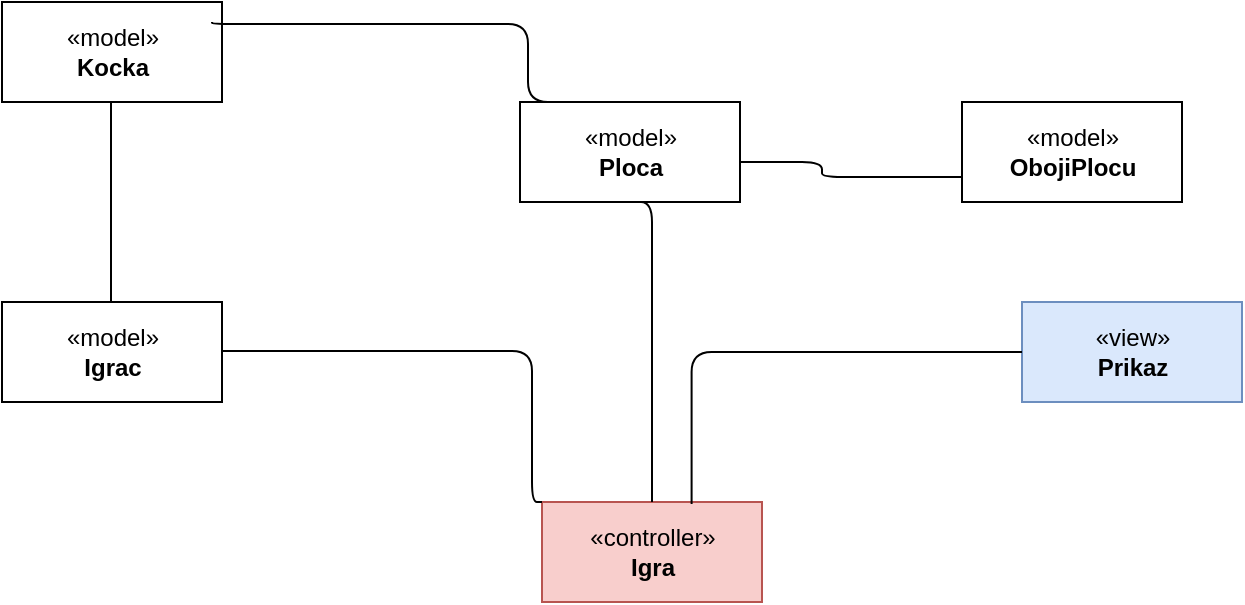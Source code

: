 <mxfile version="14.2.9" type="device" pages="5"><diagram id="WkWae0V2T4ftGJnn2FQq" name="Dijagram"><mxGraphModel dx="1443" dy="689" grid="1" gridSize="10" guides="1" tooltips="1" connect="1" arrows="1" fold="1" page="1" pageScale="1" pageWidth="827" pageHeight="1169" math="0" shadow="0"><root><mxCell id="GAQ1wbNPf6ZKFv2ZUsRi-0"/><mxCell id="GAQ1wbNPf6ZKFv2ZUsRi-1" parent="GAQ1wbNPf6ZKFv2ZUsRi-0"/><mxCell id="GAQ1wbNPf6ZKFv2ZUsRi-2" value="«model»&lt;br&gt;&lt;b&gt;Kocka&lt;br&gt;&lt;/b&gt;" style="html=1;" parent="GAQ1wbNPf6ZKFv2ZUsRi-1" vertex="1"><mxGeometry x="100" y="80" width="110" height="50" as="geometry"/></mxCell><mxCell id="GAQ1wbNPf6ZKFv2ZUsRi-3" value="«view»&lt;br&gt;&lt;b&gt;Prikaz&lt;/b&gt;" style="html=1;fillColor=#dae8fc;strokeColor=#6c8ebf;" parent="GAQ1wbNPf6ZKFv2ZUsRi-1" vertex="1"><mxGeometry x="610" y="230" width="110" height="50" as="geometry"/></mxCell><mxCell id="GAQ1wbNPf6ZKFv2ZUsRi-4" value="«controller»&lt;br&gt;&lt;b&gt;Igra&lt;/b&gt;" style="html=1;fillColor=#f8cecc;strokeColor=#b85450;" parent="GAQ1wbNPf6ZKFv2ZUsRi-1" vertex="1"><mxGeometry x="370" y="330" width="110" height="50" as="geometry"/></mxCell><mxCell id="GAQ1wbNPf6ZKFv2ZUsRi-5" value="«model»&lt;br&gt;&lt;b&gt;Ploca&lt;/b&gt;" style="html=1;" parent="GAQ1wbNPf6ZKFv2ZUsRi-1" vertex="1"><mxGeometry x="359" y="130" width="110" height="50" as="geometry"/></mxCell><mxCell id="GAQ1wbNPf6ZKFv2ZUsRi-6" value="«model»&lt;br&gt;&lt;b&gt;Igrac&lt;/b&gt;" style="html=1;" parent="GAQ1wbNPf6ZKFv2ZUsRi-1" vertex="1"><mxGeometry x="100" y="230" width="110" height="50" as="geometry"/></mxCell><mxCell id="GAQ1wbNPf6ZKFv2ZUsRi-7" value="" style="endArrow=none;html=1;edgeStyle=orthogonalEdgeStyle;exitX=0.68;exitY=0.02;exitDx=0;exitDy=0;exitPerimeter=0;" parent="GAQ1wbNPf6ZKFv2ZUsRi-1" source="GAQ1wbNPf6ZKFv2ZUsRi-4" edge="1"><mxGeometry relative="1" as="geometry"><mxPoint x="465" y="330" as="sourcePoint"/><mxPoint x="610.0" y="255" as="targetPoint"/><Array as="points"><mxPoint x="445" y="255"/></Array></mxGeometry></mxCell><mxCell id="GAQ1wbNPf6ZKFv2ZUsRi-8" value="" style="endArrow=none;html=1;edgeStyle=orthogonalEdgeStyle;entryX=0;entryY=0;entryDx=0;entryDy=0;" parent="GAQ1wbNPf6ZKFv2ZUsRi-1" target="GAQ1wbNPf6ZKFv2ZUsRi-4" edge="1"><mxGeometry relative="1" as="geometry"><mxPoint x="210" y="254.5" as="sourcePoint"/><mxPoint x="370.0" y="254.5" as="targetPoint"/><Array as="points"><mxPoint x="365" y="255"/></Array></mxGeometry></mxCell><mxCell id="GAQ1wbNPf6ZKFv2ZUsRi-9" value="" style="endArrow=none;html=1;edgeStyle=orthogonalEdgeStyle;entryX=0.75;entryY=0;entryDx=0;entryDy=0;" parent="GAQ1wbNPf6ZKFv2ZUsRi-1" target="GAQ1wbNPf6ZKFv2ZUsRi-5" edge="1"><mxGeometry relative="1" as="geometry"><mxPoint x="205" y="90" as="sourcePoint"/><mxPoint x="365.0" y="90" as="targetPoint"/><Array as="points"><mxPoint x="363" y="91"/></Array></mxGeometry></mxCell><mxCell id="GAQ1wbNPf6ZKFv2ZUsRi-10" value="" style="endArrow=none;html=1;edgeStyle=orthogonalEdgeStyle;exitX=0.5;exitY=1;exitDx=0;exitDy=0;entryX=0.5;entryY=0;entryDx=0;entryDy=0;" parent="GAQ1wbNPf6ZKFv2ZUsRi-1" source="GAQ1wbNPf6ZKFv2ZUsRi-5" target="GAQ1wbNPf6ZKFv2ZUsRi-4" edge="1"><mxGeometry relative="1" as="geometry"><mxPoint x="270" y="180" as="sourcePoint"/><mxPoint x="430" y="180" as="targetPoint"/><Array as="points"><mxPoint x="425" y="200"/><mxPoint x="425" y="200"/></Array></mxGeometry></mxCell><mxCell id="GAQ1wbNPf6ZKFv2ZUsRi-11" value="" style="endArrow=none;html=1;edgeStyle=orthogonalEdgeStyle;exitX=0.5;exitY=1;exitDx=0;exitDy=0;entryX=0.5;entryY=0;entryDx=0;entryDy=0;" parent="GAQ1wbNPf6ZKFv2ZUsRi-1" edge="1"><mxGeometry relative="1" as="geometry"><mxPoint x="154.5" y="130" as="sourcePoint"/><mxPoint x="154.5" y="230" as="targetPoint"/><Array as="points"><mxPoint x="154.5" y="200"/><mxPoint x="154.5" y="200"/></Array></mxGeometry></mxCell><mxCell id="TSHK75BcBvsF3qt9xNe--1" value="«model»&lt;br&gt;&lt;b&gt;ObojiPlocu&lt;/b&gt;" style="html=1;" vertex="1" parent="GAQ1wbNPf6ZKFv2ZUsRi-1"><mxGeometry x="580" y="130" width="110" height="50" as="geometry"/></mxCell><mxCell id="TSHK75BcBvsF3qt9xNe--2" value="" style="endArrow=none;html=1;edgeStyle=orthogonalEdgeStyle;entryX=0;entryY=0.75;entryDx=0;entryDy=0;" edge="1" parent="GAQ1wbNPf6ZKFv2ZUsRi-1" target="TSHK75BcBvsF3qt9xNe--1"><mxGeometry relative="1" as="geometry"><mxPoint x="469" y="160" as="sourcePoint"/><mxPoint x="590" y="210" as="targetPoint"/><Array as="points"><mxPoint x="469" y="160"/><mxPoint x="510" y="160"/><mxPoint x="510" y="168"/></Array></mxGeometry></mxCell></root></mxGraphModel></diagram><diagram id="_c5UoDet7S7U7oNL-fHp" name="UML"><mxGraphModel dx="1683" dy="803" grid="1" gridSize="10" guides="1" tooltips="1" connect="1" arrows="1" fold="1" page="1" pageScale="1" pageWidth="827" pageHeight="1169" math="0" shadow="0"><root><mxCell id="0"/><mxCell id="1" parent="0"/><mxCell id="5Lk-2WCluk9JZzfyR8hW-23" value="Ploca" style="swimlane;fontStyle=1;align=center;verticalAlign=top;childLayout=stackLayout;horizontal=1;startSize=26;horizontalStack=0;resizeParent=1;resizeParentMax=0;resizeLast=0;collapsible=1;marginBottom=0;" parent="1" vertex="1"><mxGeometry x="430" y="276" width="250" height="528" as="geometry"/></mxCell><mxCell id="5Lk-2WCluk9JZzfyR8hW-24" value="PLOCA_VELICINA" style="text;strokeColor=none;fillColor=none;align=left;verticalAlign=top;spacingLeft=4;spacingRight=4;overflow=hidden;rotatable=0;points=[[0,0.5],[1,0.5]];portConstraint=eastwest;" parent="5Lk-2WCluk9JZzfyR8hW-23" vertex="1"><mxGeometry y="26" width="250" height="26" as="geometry"/></mxCell><mxCell id="YkQ_xgMRLULA5A1gLHnR-43" value="PLOCA_BOJA_VELICINA" style="text;strokeColor=none;fillColor=none;align=left;verticalAlign=top;spacingLeft=4;spacingRight=4;overflow=hidden;rotatable=0;points=[[0,0.5],[1,0.5]];portConstraint=eastwest;" vertex="1" parent="5Lk-2WCluk9JZzfyR8hW-23"><mxGeometry y="52" width="250" height="26" as="geometry"/></mxCell><mxCell id="YkQ_xgMRLULA5A1gLHnR-44" value="BOJA_POREDAK" style="text;strokeColor=none;fillColor=none;align=left;verticalAlign=top;spacingLeft=4;spacingRight=4;overflow=hidden;rotatable=0;points=[[0,0.5],[1,0.5]];portConstraint=eastwest;" vertex="1" parent="5Lk-2WCluk9JZzfyR8hW-23"><mxGeometry y="78" width="250" height="26" as="geometry"/></mxCell><mxCell id="YkQ_xgMRLULA5A1gLHnR-45" value="BOJA_UDALJENOST" style="text;strokeColor=none;fillColor=none;align=left;verticalAlign=top;spacingLeft=4;spacingRight=4;overflow=hidden;rotatable=0;points=[[0,0.5],[1,0.5]];portConstraint=eastwest;" vertex="1" parent="5Lk-2WCluk9JZzfyR8hW-23"><mxGeometry y="104" width="250" height="26" as="geometry"/></mxCell><mxCell id="YkQ_xgMRLULA5A1gLHnR-42" value="def __init__(self):&#10;" style="text;strokeColor=none;fillColor=none;align=left;verticalAlign=top;spacingLeft=4;spacingRight=4;overflow=hidden;rotatable=0;points=[[0,0.5],[1,0.5]];portConstraint=eastwest;" vertex="1" parent="5Lk-2WCluk9JZzfyR8hW-23"><mxGeometry y="130" width="250" height="26" as="geometry"/></mxCell><mxCell id="5Lk-2WCluk9JZzfyR8hW-48" value="+StartBoja" style="text;strokeColor=none;fillColor=none;align=left;verticalAlign=top;spacingLeft=4;spacingRight=4;overflow=hidden;rotatable=0;points=[[0,0.5],[1,0.5]];portConstraint=eastwest;" parent="5Lk-2WCluk9JZzfyR8hW-23" vertex="1"><mxGeometry y="156" width="250" height="26" as="geometry"/></mxCell><mxCell id="5Lk-2WCluk9JZzfyR8hW-49" value="+BojaEnd" style="text;strokeColor=none;fillColor=none;align=left;verticalAlign=top;spacingLeft=4;spacingRight=4;overflow=hidden;rotatable=0;points=[[0,0.5],[1,0.5]];portConstraint=eastwest;" parent="5Lk-2WCluk9JZzfyR8hW-23" vertex="1"><mxGeometry y="182" width="250" height="26" as="geometry"/></mxCell><mxCell id="5Lk-2WCluk9JZzfyR8hW-50" value="+pijuni_possiotion" style="text;strokeColor=none;fillColor=none;align=left;verticalAlign=top;spacingLeft=4;spacingRight=4;overflow=hidden;rotatable=0;points=[[0,0.5],[1,0.5]];portConstraint=eastwest;" parent="5Lk-2WCluk9JZzfyR8hW-23" vertex="1"><mxGeometry y="208" width="250" height="26" as="geometry"/></mxCell><mxCell id="YkQ_xgMRLULA5A1gLHnR-46" value="+painter" style="text;strokeColor=none;fillColor=none;align=left;verticalAlign=top;spacingLeft=4;spacingRight=4;overflow=hidden;rotatable=0;points=[[0,0.5],[1,0.5]];portConstraint=eastwest;" vertex="1" parent="5Lk-2WCluk9JZzfyR8hW-23"><mxGeometry y="234" width="250" height="26" as="geometry"/></mxCell><mxCell id="5Lk-2WCluk9JZzfyR8hW-51" value="+ploca_pool_pozicija" style="text;strokeColor=none;fillColor=none;align=left;verticalAlign=top;spacingLeft=4;spacingRight=4;overflow=hidden;rotatable=0;points=[[0,0.5],[1,0.5]];portConstraint=eastwest;" parent="5Lk-2WCluk9JZzfyR8hW-23" vertex="1"><mxGeometry y="260" width="250" height="26" as="geometry"/></mxCell><mxCell id="5Lk-2WCluk9JZzfyR8hW-25" value="" style="line;strokeWidth=1;fillColor=none;align=left;verticalAlign=middle;spacingTop=-1;spacingLeft=3;spacingRight=3;rotatable=0;labelPosition=right;points=[];portConstraint=eastwest;" parent="5Lk-2WCluk9JZzfyR8hW-23" vertex="1"><mxGeometry y="286" width="250" height="8" as="geometry"/></mxCell><mxCell id="5Lk-2WCluk9JZzfyR8hW-32" value="+postavi_pijuna()" style="text;strokeColor=none;fillColor=none;align=left;verticalAlign=top;spacingLeft=4;spacingRight=4;overflow=hidden;rotatable=0;points=[[0,0.5],[1,0.5]];portConstraint=eastwest;" parent="5Lk-2WCluk9JZzfyR8hW-23" vertex="1"><mxGeometry y="294" width="250" height="26" as="geometry"/></mxCell><mxCell id="5Lk-2WCluk9JZzfyR8hW-26" value="+stavi_pijun_na_ploca_pool()" style="text;strokeColor=none;fillColor=none;align=left;verticalAlign=top;spacingLeft=4;spacingRight=4;overflow=hidden;rotatable=0;points=[[0,0.5],[1,0.5]];portConstraint=eastwest;" parent="5Lk-2WCluk9JZzfyR8hW-23" vertex="1"><mxGeometry y="320" width="250" height="26" as="geometry"/></mxCell><mxCell id="5Lk-2WCluk9JZzfyR8hW-27" value="+jeli_pijun_na_ploca_pool()" style="text;strokeColor=none;fillColor=none;align=left;verticalAlign=top;spacingLeft=4;spacingRight=4;overflow=hidden;rotatable=0;points=[[0,0.5],[1,0.5]];portConstraint=eastwest;" parent="5Lk-2WCluk9JZzfyR8hW-23" vertex="1"><mxGeometry y="346" width="250" height="26" as="geometry"/></mxCell><mxCell id="5Lk-2WCluk9JZzfyR8hW-29" value="+stavi_pijun_na_pocetno_polje()" style="text;strokeColor=none;fillColor=none;align=left;verticalAlign=top;spacingLeft=4;spacingRight=4;overflow=hidden;rotatable=0;points=[[0,0.5],[1,0.5]];portConstraint=eastwest;" parent="5Lk-2WCluk9JZzfyR8hW-23" vertex="1"><mxGeometry y="372" width="250" height="26" as="geometry"/></mxCell><mxCell id="5Lk-2WCluk9JZzfyR8hW-30" value="+mogucnost_pijun_kretanja()" style="text;strokeColor=none;fillColor=none;align=left;verticalAlign=top;spacingLeft=4;spacingRight=4;overflow=hidden;rotatable=0;points=[[0,0.5],[1,0.5]];portConstraint=eastwest;" parent="5Lk-2WCluk9JZzfyR8hW-23" vertex="1"><mxGeometry y="398" width="250" height="26" as="geometry"/></mxCell><mxCell id="5Lk-2WCluk9JZzfyR8hW-31" value="+pomakni_pijun()" style="text;strokeColor=none;fillColor=none;align=left;verticalAlign=top;spacingLeft=4;spacingRight=4;overflow=hidden;rotatable=0;points=[[0,0.5],[1,0.5]];portConstraint=eastwest;" parent="5Lk-2WCluk9JZzfyR8hW-23" vertex="1"><mxGeometry y="424" width="250" height="26" as="geometry"/></mxCell><mxCell id="5Lk-2WCluk9JZzfyR8hW-33" value="+pijun_na_kraju()" style="text;strokeColor=none;fillColor=none;align=left;verticalAlign=top;spacingLeft=4;spacingRight=4;overflow=hidden;rotatable=0;points=[[0,0.5],[1,0.5]];portConstraint=eastwest;" parent="5Lk-2WCluk9JZzfyR8hW-23" vertex="1"><mxGeometry y="450" width="250" height="26" as="geometry"/></mxCell><mxCell id="5Lk-2WCluk9JZzfyR8hW-34" value="+pijuni_ista_pozicija()" style="text;strokeColor=none;fillColor=none;align=left;verticalAlign=top;spacingLeft=4;spacingRight=4;overflow=hidden;rotatable=0;points=[[0,0.5],[1,0.5]];portConstraint=eastwest;" parent="5Lk-2WCluk9JZzfyR8hW-23" vertex="1"><mxGeometry y="476" width="250" height="26" as="geometry"/></mxCell><mxCell id="5Lk-2WCluk9JZzfyR8hW-35" value="+oboji_plocu()" style="text;strokeColor=none;fillColor=none;align=left;verticalAlign=top;spacingLeft=4;spacingRight=4;overflow=hidden;rotatable=0;points=[[0,0.5],[1,0.5]];portConstraint=eastwest;" parent="5Lk-2WCluk9JZzfyR8hW-23" vertex="1"><mxGeometry y="502" width="250" height="26" as="geometry"/></mxCell><mxCell id="5Lk-2WCluk9JZzfyR8hW-53" value="Igrac" style="swimlane;fontStyle=1;align=center;verticalAlign=top;childLayout=stackLayout;horizontal=1;startSize=26;horizontalStack=0;resizeParent=1;resizeParentMax=0;resizeLast=0;collapsible=1;marginBottom=0;" parent="1" vertex="1"><mxGeometry x="33.33" y="70" width="380" height="242" as="geometry"/></mxCell><mxCell id="5Lk-2WCluk9JZzfyR8hW-54" value="def __init__(self, boja, ime=None, izaberi_pijun_delegate=None):" style="text;strokeColor=none;fillColor=none;align=left;verticalAlign=top;spacingLeft=4;spacingRight=4;overflow=hidden;rotatable=0;points=[[0,0.5],[1,0.5]];portConstraint=eastwest;" parent="5Lk-2WCluk9JZzfyR8hW-53" vertex="1"><mxGeometry y="26" width="380" height="26" as="geometry"/></mxCell><mxCell id="5Lk-2WCluk9JZzfyR8hW-57" value="+self.boja" style="text;strokeColor=none;fillColor=none;align=left;verticalAlign=top;spacingLeft=4;spacingRight=4;overflow=hidden;rotatable=0;points=[[0,0.5],[1,0.5]];portConstraint=eastwest;" parent="5Lk-2WCluk9JZzfyR8hW-53" vertex="1"><mxGeometry y="52" width="380" height="26" as="geometry"/></mxCell><mxCell id="5Lk-2WCluk9JZzfyR8hW-58" value="+self.izaberi_pijun_delegate" style="text;strokeColor=none;fillColor=none;align=left;verticalAlign=top;spacingLeft=4;spacingRight=4;overflow=hidden;rotatable=0;points=[[0,0.5],[1,0.5]];portConstraint=eastwest;" parent="5Lk-2WCluk9JZzfyR8hW-53" vertex="1"><mxGeometry y="78" width="380" height="26" as="geometry"/></mxCell><mxCell id="5Lk-2WCluk9JZzfyR8hW-59" value="+self.ime" style="text;strokeColor=none;fillColor=none;align=left;verticalAlign=top;spacingLeft=4;spacingRight=4;overflow=hidden;rotatable=0;points=[[0,0.5],[1,0.5]];portConstraint=eastwest;" parent="5Lk-2WCluk9JZzfyR8hW-53" vertex="1"><mxGeometry y="104" width="380" height="26" as="geometry"/></mxCell><mxCell id="5Lk-2WCluk9JZzfyR8hW-60" value="+self.finished" style="text;strokeColor=none;fillColor=none;align=left;verticalAlign=top;spacingLeft=4;spacingRight=4;overflow=hidden;rotatable=0;points=[[0,0.5],[1,0.5]];portConstraint=eastwest;" parent="5Lk-2WCluk9JZzfyR8hW-53" vertex="1"><mxGeometry y="130" width="380" height="26" as="geometry"/></mxCell><mxCell id="5Lk-2WCluk9JZzfyR8hW-61" value="+self.pijuni" style="text;strokeColor=none;fillColor=none;align=left;verticalAlign=top;spacingLeft=4;spacingRight=4;overflow=hidden;rotatable=0;points=[[0,0.5],[1,0.5]];portConstraint=eastwest;" parent="5Lk-2WCluk9JZzfyR8hW-53" vertex="1"><mxGeometry y="156" width="380" height="26" as="geometry"/></mxCell><mxCell id="YkQ_xgMRLULA5A1gLHnR-41" value="def __str__(self)" style="text;strokeColor=none;fillColor=none;align=left;verticalAlign=top;spacingLeft=4;spacingRight=4;overflow=hidden;rotatable=0;points=[[0,0.5],[1,0.5]];portConstraint=eastwest;" vertex="1" parent="5Lk-2WCluk9JZzfyR8hW-53"><mxGeometry y="182" width="380" height="26" as="geometry"/></mxCell><mxCell id="5Lk-2WCluk9JZzfyR8hW-55" value="" style="line;strokeWidth=1;fillColor=none;align=left;verticalAlign=middle;spacingTop=-1;spacingLeft=3;spacingRight=3;rotatable=0;labelPosition=right;points=[];portConstraint=eastwest;" parent="5Lk-2WCluk9JZzfyR8hW-53" vertex="1"><mxGeometry y="208" width="380" height="8" as="geometry"/></mxCell><mxCell id="5Lk-2WCluk9JZzfyR8hW-56" value="+izaberi_pijun()" style="text;strokeColor=none;fillColor=none;align=left;verticalAlign=top;spacingLeft=4;spacingRight=4;overflow=hidden;rotatable=0;points=[[0,0.5],[1,0.5]];portConstraint=eastwest;" parent="5Lk-2WCluk9JZzfyR8hW-53" vertex="1"><mxGeometry y="216" width="380" height="26" as="geometry"/></mxCell><mxCell id="5Lk-2WCluk9JZzfyR8hW-62" value="Igra" style="swimlane;fontStyle=1;align=center;verticalAlign=top;childLayout=stackLayout;horizontal=1;startSize=26;horizontalStack=0;resizeParent=1;resizeParentMax=0;resizeLast=0;collapsible=1;marginBottom=0;fillColor=#f8cecc;strokeColor=#b85450;" parent="1" vertex="1"><mxGeometry x="40" y="480" width="240" height="556" as="geometry"/></mxCell><mxCell id="5Lk-2WCluk9JZzfyR8hW-63" value=" __init__(self):&#10;" style="text;strokeColor=none;fillColor=none;align=left;verticalAlign=top;spacingLeft=4;spacingRight=4;overflow=hidden;rotatable=0;points=[[0,0.5],[1,0.5]];portConstraint=eastwest;" parent="5Lk-2WCluk9JZzfyR8hW-62" vertex="1"><mxGeometry y="26" width="240" height="26" as="geometry"/></mxCell><mxCell id="5Lk-2WCluk9JZzfyR8hW-66" value="+self.igraci" style="text;align=left;verticalAlign=top;spacingLeft=4;spacingRight=4;overflow=hidden;rotatable=0;points=[[0,0.5],[1,0.5]];portConstraint=eastwest;" parent="5Lk-2WCluk9JZzfyR8hW-62" vertex="1"><mxGeometry y="52" width="240" height="28" as="geometry"/></mxCell><mxCell id="5Lk-2WCluk9JZzfyR8hW-67" value="+self.mjesto" style="text;strokeColor=none;fillColor=none;align=left;verticalAlign=top;spacingLeft=4;spacingRight=4;overflow=hidden;rotatable=0;points=[[0,0.5],[1,0.5]];portConstraint=eastwest;" parent="5Lk-2WCluk9JZzfyR8hW-62" vertex="1"><mxGeometry y="80" width="240" height="26" as="geometry"/></mxCell><mxCell id="5Lk-2WCluk9JZzfyR8hW-77" value="+self.ploca" style="text;strokeColor=none;fillColor=none;align=left;verticalAlign=top;spacingLeft=4;spacingRight=4;overflow=hidden;rotatable=0;points=[[0,0.5],[1,0.5]];portConstraint=eastwest;" parent="5Lk-2WCluk9JZzfyR8hW-62" vertex="1"><mxGeometry y="106" width="240" height="26" as="geometry"/></mxCell><mxCell id="5Lk-2WCluk9JZzfyR8hW-68" value="+self.finished" style="text;strokeColor=none;fillColor=none;align=left;verticalAlign=top;spacingLeft=4;spacingRight=4;overflow=hidden;rotatable=0;points=[[0,0.5],[1,0.5]];portConstraint=eastwest;" parent="5Lk-2WCluk9JZzfyR8hW-62" vertex="1"><mxGeometry y="132" width="240" height="26" as="geometry"/></mxCell><mxCell id="5Lk-2WCluk9JZzfyR8hW-69" value="+self.dobivena_vrijednost" style="text;strokeColor=none;fillColor=none;align=left;verticalAlign=top;spacingLeft=4;spacingRight=4;overflow=hidden;rotatable=0;points=[[0,0.5],[1,0.5]];portConstraint=eastwest;" parent="5Lk-2WCluk9JZzfyR8hW-62" vertex="1"><mxGeometry y="158" width="240" height="26" as="geometry"/></mxCell><mxCell id="5Lk-2WCluk9JZzfyR8hW-70" value="+self.curr_igrac" style="text;strokeColor=none;fillColor=none;align=left;verticalAlign=top;spacingLeft=4;spacingRight=4;overflow=hidden;rotatable=0;points=[[0,0.5],[1,0.5]];portConstraint=eastwest;" parent="5Lk-2WCluk9JZzfyR8hW-62" vertex="1"><mxGeometry y="184" width="240" height="26" as="geometry"/></mxCell><mxCell id="5Lk-2WCluk9JZzfyR8hW-71" value="+self.dopusten_pijuni" style="text;strokeColor=none;fillColor=none;align=left;verticalAlign=top;spacingLeft=4;spacingRight=4;overflow=hidden;rotatable=0;points=[[0,0.5],[1,0.5]];portConstraint=eastwest;" parent="5Lk-2WCluk9JZzfyR8hW-62" vertex="1"><mxGeometry y="210" width="240" height="26" as="geometry"/></mxCell><mxCell id="5Lk-2WCluk9JZzfyR8hW-72" value="+self.izabran_pijun" style="text;strokeColor=none;fillColor=none;align=left;verticalAlign=top;spacingLeft=4;spacingRight=4;overflow=hidden;rotatable=0;points=[[0,0.5],[1,0.5]];portConstraint=eastwest;" parent="5Lk-2WCluk9JZzfyR8hW-62" vertex="1"><mxGeometry y="236" width="240" height="26" as="geometry"/></mxCell><mxCell id="5Lk-2WCluk9JZzfyR8hW-73" value="self.index" style="text;strokeColor=none;fillColor=none;align=left;verticalAlign=top;spacingLeft=4;spacingRight=4;overflow=hidden;rotatable=0;points=[[0,0.5],[1,0.5]];portConstraint=eastwest;" parent="5Lk-2WCluk9JZzfyR8hW-62" vertex="1"><mxGeometry y="262" width="240" height="26" as="geometry"/></mxCell><mxCell id="5Lk-2WCluk9JZzfyR8hW-76" value="self.jog_pijuni" style="text;strokeColor=none;fillColor=none;align=left;verticalAlign=top;spacingLeft=4;spacingRight=4;overflow=hidden;rotatable=0;points=[[0,0.5],[1,0.5]];portConstraint=eastwest;" parent="5Lk-2WCluk9JZzfyR8hW-62" vertex="1"><mxGeometry y="288" width="240" height="26" as="geometry"/></mxCell><mxCell id="5Lk-2WCluk9JZzfyR8hW-75" value="" style="line;strokeWidth=1;fillColor=none;align=left;verticalAlign=middle;spacingTop=-1;spacingLeft=3;spacingRight=3;rotatable=0;labelPosition=right;points=[];portConstraint=eastwest;" parent="5Lk-2WCluk9JZzfyR8hW-62" vertex="1"><mxGeometry y="314" width="240" height="8" as="geometry"/></mxCell><mxCell id="5Lk-2WCluk9JZzfyR8hW-65" value="+dodaj_igrac()" style="text;strokeColor=#b85450;fillColor=#f8cecc;align=left;verticalAlign=top;spacingLeft=4;spacingRight=4;overflow=hidden;rotatable=0;points=[[0,0.5],[1,0.5]];portConstraint=eastwest;" parent="5Lk-2WCluk9JZzfyR8hW-62" vertex="1"><mxGeometry y="322" width="240" height="26" as="geometry"/></mxCell><mxCell id="5Lk-2WCluk9JZzfyR8hW-78" value="+dostupne_boje()" style="text;strokeColor=#b85450;fillColor=#f8cecc;align=left;verticalAlign=top;spacingLeft=4;spacingRight=4;overflow=hidden;rotatable=0;points=[[0,0.5],[1,0.5]];portConstraint=eastwest;" parent="5Lk-2WCluk9JZzfyR8hW-62" vertex="1"><mxGeometry y="348" width="240" height="26" as="geometry"/></mxCell><mxCell id="5Lk-2WCluk9JZzfyR8hW-79" value="+iduce_bacanje()" style="text;strokeColor=#b85450;fillColor=#f8cecc;align=left;verticalAlign=top;spacingLeft=4;spacingRight=4;overflow=hidden;rotatable=0;points=[[0,0.5],[1,0.5]];portConstraint=eastwest;" parent="5Lk-2WCluk9JZzfyR8hW-62" vertex="1"><mxGeometry y="374" width="240" height="26" as="geometry"/></mxCell><mxCell id="5Lk-2WCluk9JZzfyR8hW-80" value="+dohvati_pijun()" style="text;strokeColor=#b85450;fillColor=#f8cecc;align=left;verticalAlign=top;spacingLeft=4;spacingRight=4;overflow=hidden;rotatable=0;points=[[0,0.5],[1,0.5]];portConstraint=eastwest;" parent="5Lk-2WCluk9JZzfyR8hW-62" vertex="1"><mxGeometry y="400" width="240" height="26" as="geometry"/></mxCell><mxCell id="5Lk-2WCluk9JZzfyR8hW-81" value="+dobavi_dozovljene_pijune_za_kretanje()" style="text;strokeColor=#b85450;fillColor=#f8cecc;align=left;verticalAlign=top;spacingLeft=4;spacingRight=4;overflow=hidden;rotatable=0;points=[[0,0.5],[1,0.5]];portConstraint=eastwest;" parent="5Lk-2WCluk9JZzfyR8hW-62" vertex="1"><mxGeometry y="426" width="240" height="26" as="geometry"/></mxCell><mxCell id="5Lk-2WCluk9JZzfyR8hW-82" value="+dohvati_ploca_pic()" style="text;strokeColor=#b85450;fillColor=#f8cecc;align=left;verticalAlign=top;spacingLeft=4;spacingRight=4;overflow=hidden;rotatable=0;points=[[0,0.5],[1,0.5]];portConstraint=eastwest;" parent="5Lk-2WCluk9JZzfyR8hW-62" vertex="1"><mxGeometry y="452" width="240" height="26" as="geometry"/></mxCell><mxCell id="P3WCugWBcFIrIiBlnVip-1" value="+strani_pijun()" style="text;strokeColor=#b85450;fillColor=#f8cecc;align=left;verticalAlign=top;spacingLeft=4;spacingRight=4;overflow=hidden;rotatable=0;points=[[0,0.5],[1,0.5]];portConstraint=eastwest;" parent="5Lk-2WCluk9JZzfyR8hW-62" vertex="1"><mxGeometry y="478" width="240" height="26" as="geometry"/></mxCell><mxCell id="5Lk-2WCluk9JZzfyR8hW-84" value="+napravi_korak()" style="text;strokeColor=#b85450;fillColor=#f8cecc;align=left;verticalAlign=top;spacingLeft=4;spacingRight=4;overflow=hidden;rotatable=0;points=[[0,0.5],[1,0.5]];portConstraint=eastwest;" parent="5Lk-2WCluk9JZzfyR8hW-62" vertex="1"><mxGeometry y="504" width="240" height="26" as="geometry"/></mxCell><mxCell id="5Lk-2WCluk9JZzfyR8hW-86" value="+pokreni_bacanje()" style="text;strokeColor=#b85450;fillColor=#f8cecc;align=left;verticalAlign=top;spacingLeft=4;spacingRight=4;overflow=hidden;rotatable=0;points=[[0,0.5],[1,0.5]];portConstraint=eastwest;" parent="5Lk-2WCluk9JZzfyR8hW-62" vertex="1"><mxGeometry y="530" width="240" height="26" as="geometry"/></mxCell><mxCell id="5Lk-2WCluk9JZzfyR8hW-94" value="Text" style="text;html=1;align=center;verticalAlign=middle;resizable=0;points=[];autosize=1;" parent="1" vertex="1"><mxGeometry x="1130" y="530" width="40" height="20" as="geometry"/></mxCell><mxCell id="5Lk-2WCluk9JZzfyR8hW-95" value="Kocka" style="swimlane;fontStyle=1;align=center;verticalAlign=top;childLayout=stackLayout;horizontal=1;startSize=26;horizontalStack=0;resizeParent=1;resizeParentMax=0;resizeLast=0;collapsible=1;marginBottom=0;" parent="1" vertex="1"><mxGeometry x="440" y="940" width="160" height="112" as="geometry"/></mxCell><mxCell id="5Lk-2WCluk9JZzfyR8hW-96" value="+min" style="text;strokeColor=none;fillColor=none;align=left;verticalAlign=top;spacingLeft=4;spacingRight=4;overflow=hidden;rotatable=0;points=[[0,0.5],[1,0.5]];portConstraint=eastwest;" parent="5Lk-2WCluk9JZzfyR8hW-95" vertex="1"><mxGeometry y="26" width="160" height="26" as="geometry"/></mxCell><mxCell id="5Lk-2WCluk9JZzfyR8hW-99" value="+max" style="text;strokeColor=none;fillColor=none;align=left;verticalAlign=top;spacingLeft=4;spacingRight=4;overflow=hidden;rotatable=0;points=[[0,0.5],[1,0.5]];portConstraint=eastwest;" parent="5Lk-2WCluk9JZzfyR8hW-95" vertex="1"><mxGeometry y="52" width="160" height="26" as="geometry"/></mxCell><mxCell id="5Lk-2WCluk9JZzfyR8hW-97" value="" style="line;strokeWidth=1;fillColor=none;align=left;verticalAlign=middle;spacingTop=-1;spacingLeft=3;spacingRight=3;rotatable=0;labelPosition=right;points=[];portConstraint=eastwest;" parent="5Lk-2WCluk9JZzfyR8hW-95" vertex="1"><mxGeometry y="78" width="160" height="8" as="geometry"/></mxCell><mxCell id="5Lk-2WCluk9JZzfyR8hW-98" value="+bacanje()" style="text;strokeColor=none;fillColor=none;align=left;verticalAlign=top;spacingLeft=4;spacingRight=4;overflow=hidden;rotatable=0;points=[[0,0.5],[1,0.5]];portConstraint=eastwest;" parent="5Lk-2WCluk9JZzfyR8hW-95" vertex="1"><mxGeometry y="86" width="160" height="26" as="geometry"/></mxCell><mxCell id="5Lk-2WCluk9JZzfyR8hW-104" value="Prikaz" style="swimlane;fontStyle=1;align=center;verticalAlign=top;childLayout=stackLayout;horizontal=1;startSize=26;horizontalStack=0;resizeParent=1;resizeParentMax=0;resizeLast=0;collapsible=1;marginBottom=0;fillColor=#dae8fc;strokeColor=#6c8ebf;" parent="1" vertex="1"><mxGeometry x="710" y="640" width="260" height="470" as="geometry"/></mxCell><mxCell id="5Lk-2WCluk9JZzfyR8hW-109" value="+self_prompt_kraj" style="text;strokeColor=none;fillColor=none;align=left;verticalAlign=top;spacingLeft=4;spacingRight=4;overflow=hidden;rotatable=0;points=[[0,0.5],[1,0.5]];portConstraint=eastwest;" parent="5Lk-2WCluk9JZzfyR8hW-104" vertex="1"><mxGeometry y="26" width="260" height="22" as="geometry"/></mxCell><mxCell id="5Lk-2WCluk9JZzfyR8hW-111" value="+ self.igra" style="text;strokeColor=none;fillColor=none;align=left;verticalAlign=top;spacingLeft=4;spacingRight=4;overflow=hidden;rotatable=0;points=[[0,0.5],[1,0.5]];portConstraint=eastwest;" parent="5Lk-2WCluk9JZzfyR8hW-104" vertex="1"><mxGeometry y="48" width="260" height="24" as="geometry"/></mxCell><mxCell id="P3WCugWBcFIrIiBlnVip-2" value="+self.prompted_for_pijun" style="text;strokeColor=none;fillColor=none;align=left;verticalAlign=top;spacingLeft=4;spacingRight=4;overflow=hidden;rotatable=0;points=[[0,0.5],[1,0.5]];portConstraint=eastwest;" parent="5Lk-2WCluk9JZzfyR8hW-104" vertex="1"><mxGeometry y="72" width="260" height="26" as="geometry"/></mxCell><mxCell id="5Lk-2WCluk9JZzfyR8hW-106" value="" style="line;strokeWidth=1;fillColor=none;align=left;verticalAlign=middle;spacingTop=-1;spacingLeft=3;spacingRight=3;rotatable=0;labelPosition=right;points=[];portConstraint=eastwest;" parent="5Lk-2WCluk9JZzfyR8hW-104" vertex="1"><mxGeometry y="98" width="260" height="8" as="geometry"/></mxCell><mxCell id="5Lk-2WCluk9JZzfyR8hW-107" value="+prikaziPocetakIgre()" style="text;strokeColor=#6c8ebf;fillColor=#dae8fc;align=left;verticalAlign=top;spacingLeft=4;spacingRight=4;overflow=hidden;rotatable=0;points=[[0,0.5],[1,0.5]];portConstraint=eastwest;" parent="5Lk-2WCluk9JZzfyR8hW-104" vertex="1"><mxGeometry y="106" width="260" height="26" as="geometry"/></mxCell><mxCell id="YkQ_xgMRLULA5A1gLHnR-19" value="+provjera_unosa()" style="text;strokeColor=#6c8ebf;fillColor=#dae8fc;align=left;verticalAlign=top;spacingLeft=4;spacingRight=4;overflow=hidden;rotatable=0;points=[[0,0.5],[1,0.5]];portConstraint=eastwest;" vertex="1" parent="5Lk-2WCluk9JZzfyR8hW-104"><mxGeometry y="132" width="260" height="26" as="geometry"/></mxCell><mxCell id="5Lk-2WCluk9JZzfyR8hW-112" value="+dohvati_korisnikov_pocetni_izbor()" style="text;strokeColor=#6c8ebf;fillColor=#dae8fc;align=left;verticalAlign=top;spacingLeft=4;spacingRight=4;overflow=hidden;rotatable=0;points=[[0,0.5],[1,0.5]];portConstraint=eastwest;" parent="5Lk-2WCluk9JZzfyR8hW-104" vertex="1"><mxGeometry y="158" width="260" height="26" as="geometry"/></mxCell><mxCell id="YkQ_xgMRLULA5A1gLHnR-20" value="+upit_za_igraca()" style="text;strokeColor=#6c8ebf;fillColor=#dae8fc;align=left;verticalAlign=top;spacingLeft=4;spacingRight=4;overflow=hidden;rotatable=0;points=[[0,0.5],[1,0.5]];portConstraint=eastwest;" vertex="1" parent="5Lk-2WCluk9JZzfyR8hW-104"><mxGeometry y="184" width="260" height="26" as="geometry"/></mxCell><mxCell id="YkQ_xgMRLULA5A1gLHnR-21" value="+prompt_za_igraci()" style="text;strokeColor=#6c8ebf;fillColor=#dae8fc;align=left;verticalAlign=top;spacingLeft=4;spacingRight=4;overflow=hidden;rotatable=0;points=[[0,0.5],[1,0.5]];portConstraint=eastwest;" vertex="1" parent="5Lk-2WCluk9JZzfyR8hW-104"><mxGeometry y="210" width="260" height="26" as="geometry"/></mxCell><mxCell id="YkQ_xgMRLULA5A1gLHnR-33" value="+prompt_izaberi_pijun()" style="text;strokeColor=#6c8ebf;fillColor=#dae8fc;align=left;verticalAlign=top;spacingLeft=4;spacingRight=4;overflow=hidden;rotatable=0;points=[[0,0.5],[1,0.5]];portConstraint=eastwest;" vertex="1" parent="5Lk-2WCluk9JZzfyR8hW-104"><mxGeometry y="236" width="260" height="26" as="geometry"/></mxCell><mxCell id="YkQ_xgMRLULA5A1gLHnR-34" value="+prompt_za_nastavak()" style="text;strokeColor=#6c8ebf;fillColor=#dae8fc;align=left;verticalAlign=top;spacingLeft=4;spacingRight=4;overflow=hidden;rotatable=0;points=[[0,0.5],[1,0.5]];portConstraint=eastwest;" vertex="1" parent="5Lk-2WCluk9JZzfyR8hW-104"><mxGeometry y="262" width="260" height="26" as="geometry"/></mxCell><mxCell id="YkQ_xgMRLULA5A1gLHnR-35" value="+print_igraci_info()" style="text;strokeColor=#6c8ebf;fillColor=#dae8fc;align=left;verticalAlign=top;spacingLeft=4;spacingRight=4;overflow=hidden;rotatable=0;points=[[0,0.5],[1,0.5]];portConstraint=eastwest;" vertex="1" parent="5Lk-2WCluk9JZzfyR8hW-104"><mxGeometry y="288" width="260" height="26" as="geometry"/></mxCell><mxCell id="YkQ_xgMRLULA5A1gLHnR-36" value="+print_info_poslije_micanja()" style="text;strokeColor=#6c8ebf;fillColor=#dae8fc;align=left;verticalAlign=top;spacingLeft=4;spacingRight=4;overflow=hidden;rotatable=0;points=[[0,0.5],[1,0.5]];portConstraint=eastwest;" vertex="1" parent="5Lk-2WCluk9JZzfyR8hW-104"><mxGeometry y="314" width="260" height="26" as="geometry"/></mxCell><mxCell id="YkQ_xgMRLULA5A1gLHnR-37" value="+print_mjesto()" style="text;strokeColor=#6c8ebf;fillColor=#dae8fc;align=left;verticalAlign=top;spacingLeft=4;spacingRight=4;overflow=hidden;rotatable=0;points=[[0,0.5],[1,0.5]];portConstraint=eastwest;" vertex="1" parent="5Lk-2WCluk9JZzfyR8hW-104"><mxGeometry y="340" width="260" height="26" as="geometry"/></mxCell><mxCell id="YkQ_xgMRLULA5A1gLHnR-38" value="+print_ploca()" style="text;strokeColor=#6c8ebf;fillColor=#dae8fc;align=left;verticalAlign=top;spacingLeft=4;spacingRight=4;overflow=hidden;rotatable=0;points=[[0,0.5],[1,0.5]];portConstraint=eastwest;" vertex="1" parent="5Lk-2WCluk9JZzfyR8hW-104"><mxGeometry y="366" width="260" height="26" as="geometry"/></mxCell><mxCell id="YkQ_xgMRLULA5A1gLHnR-39" value="+ucitaj_igrace_za_novu_igru()" style="text;strokeColor=#6c8ebf;fillColor=#dae8fc;align=left;verticalAlign=top;spacingLeft=4;spacingRight=4;overflow=hidden;rotatable=0;points=[[0,0.5],[1,0.5]];portConstraint=eastwest;" vertex="1" parent="5Lk-2WCluk9JZzfyR8hW-104"><mxGeometry y="392" width="260" height="26" as="geometry"/></mxCell><mxCell id="5Lk-2WCluk9JZzfyR8hW-115" value="+play_igra()" style="text;strokeColor=#6c8ebf;fillColor=#dae8fc;align=left;verticalAlign=top;spacingLeft=4;spacingRight=4;overflow=hidden;rotatable=0;points=[[0,0.5],[1,0.5]];portConstraint=eastwest;" parent="5Lk-2WCluk9JZzfyR8hW-104" vertex="1"><mxGeometry y="418" width="260" height="26" as="geometry"/></mxCell><mxCell id="YkQ_xgMRLULA5A1gLHnR-40" value="+start()" style="text;strokeColor=#6c8ebf;fillColor=#dae8fc;align=left;verticalAlign=top;spacingLeft=4;spacingRight=4;overflow=hidden;rotatable=0;points=[[0,0.5],[1,0.5]];portConstraint=eastwest;" vertex="1" parent="5Lk-2WCluk9JZzfyR8hW-104"><mxGeometry y="444" width="260" height="26" as="geometry"/></mxCell><mxCell id="MF-lZtMFwEXZ7OxDoUWj-1" value="Relation" style="endArrow=open;html=1;endSize=12;startArrow=diamondThin;startSize=14;startFill=0;edgeStyle=orthogonalEdgeStyle;exitX=0.75;exitY=0;exitDx=0;exitDy=0;" parent="1" source="5Lk-2WCluk9JZzfyR8hW-62" edge="1"><mxGeometry relative="1" as="geometry"><mxPoint x="280" y="520" as="sourcePoint"/><mxPoint x="150" y="310" as="targetPoint"/><Array as="points"><mxPoint x="220" y="418"/><mxPoint x="80" y="418"/><mxPoint x="80" y="343"/><mxPoint x="150" y="343"/></Array></mxGeometry></mxCell><mxCell id="MF-lZtMFwEXZ7OxDoUWj-2" value="0..n" style="edgeLabel;resizable=0;html=1;align=left;verticalAlign=top;" parent="MF-lZtMFwEXZ7OxDoUWj-1" connectable="0" vertex="1"><mxGeometry x="-1" relative="1" as="geometry"/></mxCell><mxCell id="MF-lZtMFwEXZ7OxDoUWj-3" value="4" style="edgeLabel;resizable=0;html=1;align=right;verticalAlign=top;" parent="MF-lZtMFwEXZ7OxDoUWj-1" connectable="0" vertex="1"><mxGeometry x="1" relative="1" as="geometry"><mxPoint x="-116.67" y="-70" as="offset"/></mxGeometry></mxCell><mxCell id="MF-lZtMFwEXZ7OxDoUWj-4" value="1" style="endArrow=open;html=1;endSize=12;startArrow=diamondThin;startSize=14;startFill=1;edgeStyle=orthogonalEdgeStyle;align=left;verticalAlign=bottom;exitX=1;exitY=0.5;exitDx=0;exitDy=0;" parent="1" source="5Lk-2WCluk9JZzfyR8hW-76" edge="1"><mxGeometry x="-1" y="3" relative="1" as="geometry"><mxPoint x="430" y="470" as="sourcePoint"/><mxPoint x="710" y="820" as="targetPoint"/><Array as="points"><mxPoint x="350" y="781"/><mxPoint x="350" y="820"/></Array></mxGeometry></mxCell><mxCell id="MF-lZtMFwEXZ7OxDoUWj-5" value="1" style="endArrow=open;html=1;endSize=12;startArrow=diamondThin;startSize=14;startFill=1;edgeStyle=orthogonalEdgeStyle;align=left;verticalAlign=bottom;entryX=0.644;entryY=0.01;entryDx=0;entryDy=0;entryPerimeter=0;exitX=1.001;exitY=0.014;exitDx=0;exitDy=0;exitPerimeter=0;" parent="1" target="5Lk-2WCluk9JZzfyR8hW-95" edge="1" source="5Lk-2WCluk9JZzfyR8hW-78"><mxGeometry x="-1" y="3" relative="1" as="geometry"><mxPoint x="330" y="830" as="sourcePoint"/><mxPoint x="710" y="869" as="targetPoint"/><Array as="points"><mxPoint x="350" y="830"/><mxPoint x="350" y="869"/><mxPoint x="543" y="869"/></Array></mxGeometry></mxCell><mxCell id="MF-lZtMFwEXZ7OxDoUWj-6" value="1" style="endArrow=open;html=1;endSize=12;startArrow=diamondThin;startSize=14;startFill=1;edgeStyle=orthogonalEdgeStyle;align=left;verticalAlign=bottom;entryX=0;entryY=0.5;entryDx=0;entryDy=0;exitX=1.007;exitY=0.079;exitDx=0;exitDy=0;exitPerimeter=0;" parent="1" source="5Lk-2WCluk9JZzfyR8hW-72" target="5Lk-2WCluk9JZzfyR8hW-35" edge="1"><mxGeometry x="-1" y="3" relative="1" as="geometry"><mxPoint x="260" y="710" as="sourcePoint"/><mxPoint x="350" y="430" as="targetPoint"/><Array as="points"><mxPoint x="350" y="718"/><mxPoint x="350" y="785"/></Array></mxGeometry></mxCell><mxCell id="YkQ_xgMRLULA5A1gLHnR-1" value="ObojiPlocu" style="swimlane;fontStyle=1;align=center;verticalAlign=top;childLayout=stackLayout;horizontal=1;startSize=26;horizontalStack=0;resizeParent=1;resizeParentMax=0;resizeLast=0;collapsible=1;marginBottom=0;" vertex="1" parent="1"><mxGeometry x="810" y="290" width="250" height="164" as="geometry"/></mxCell><mxCell id="YkQ_xgMRLULA5A1gLHnR-7" value="" style="line;strokeWidth=1;fillColor=none;align=left;verticalAlign=middle;spacingTop=-1;spacingLeft=3;spacingRight=3;rotatable=0;labelPosition=right;points=[];portConstraint=eastwest;" vertex="1" parent="YkQ_xgMRLULA5A1gLHnR-1"><mxGeometry y="26" width="250" height="8" as="geometry"/></mxCell><mxCell id="YkQ_xgMRLULA5A1gLHnR-8" value="def __init__(self):&#10;" style="text;strokeColor=none;fillColor=none;align=left;verticalAlign=top;spacingLeft=4;spacingRight=4;overflow=hidden;rotatable=0;points=[[0,0.5],[1,0.5]];portConstraint=eastwest;" vertex="1" parent="YkQ_xgMRLULA5A1gLHnR-1"><mxGeometry y="34" width="250" height="26" as="geometry"/></mxCell><mxCell id="YkQ_xgMRLULA5A1gLHnR-18" value="+smjesti_pijuna()" style="text;strokeColor=none;fillColor=none;align=left;verticalAlign=top;spacingLeft=4;spacingRight=4;overflow=hidden;rotatable=0;points=[[0,0.5],[1,0.5]];portConstraint=eastwest;" vertex="1" parent="YkQ_xgMRLULA5A1gLHnR-1"><mxGeometry y="60" width="250" height="26" as="geometry"/></mxCell><mxCell id="YkQ_xgMRLULA5A1gLHnR-9" value="+smjesti_pijune()" style="text;strokeColor=none;fillColor=none;align=left;verticalAlign=top;spacingLeft=4;spacingRight=4;overflow=hidden;rotatable=0;points=[[0,0.5],[1,0.5]];portConstraint=eastwest;" vertex="1" parent="YkQ_xgMRLULA5A1gLHnR-1"><mxGeometry y="86" width="250" height="26" as="geometry"/></mxCell><mxCell id="YkQ_xgMRLULA5A1gLHnR-10" value="+paint()" style="text;strokeColor=none;fillColor=none;align=left;verticalAlign=top;spacingLeft=4;spacingRight=4;overflow=hidden;rotatable=0;points=[[0,0.5],[1,0.5]];portConstraint=eastwest;" vertex="1" parent="YkQ_xgMRLULA5A1gLHnR-1"><mxGeometry y="112" width="250" height="26" as="geometry"/></mxCell><mxCell id="YkQ_xgMRLULA5A1gLHnR-16" value="+def kocka_6" style="text;strokeColor=none;fillColor=none;align=left;verticalAlign=top;spacingLeft=4;spacingRight=4;overflow=hidden;rotatable=0;points=[[0,0.5],[1,0.5]];portConstraint=eastwest;" vertex="1" parent="YkQ_xgMRLULA5A1gLHnR-1"><mxGeometry y="138" width="250" height="26" as="geometry"/></mxCell><mxCell id="YkQ_xgMRLULA5A1gLHnR-51" value="1" style="endArrow=open;html=1;endSize=12;startArrow=diamondThin;startSize=14;startFill=1;edgeStyle=orthogonalEdgeStyle;align=left;verticalAlign=bottom;entryX=0;entryY=0.5;entryDx=0;entryDy=0;" edge="1" parent="1" target="YkQ_xgMRLULA5A1gLHnR-16"><mxGeometry x="-1" y="3" relative="1" as="geometry"><mxPoint x="680" y="380" as="sourcePoint"/><mxPoint x="796.32" y="446.95" as="targetPoint"/><Array as="points"><mxPoint x="732" y="380"/><mxPoint x="732" y="447"/><mxPoint x="810" y="447"/></Array></mxGeometry></mxCell></root></mxGraphModel></diagram><diagram id="O85xi43B0JRecJG0S4Nx" name="model"><mxGraphModel dx="1683" dy="803" grid="1" gridSize="10" guides="1" tooltips="1" connect="1" arrows="1" fold="1" page="1" pageScale="1" pageWidth="827" pageHeight="1169" math="0" shadow="0"><root><mxCell id="WdMJ5OcjHjvA4ntCFSDY-0"/><mxCell id="WdMJ5OcjHjvA4ntCFSDY-1" parent="WdMJ5OcjHjvA4ntCFSDY-0"/><mxCell id="q222Uh0aoFUY95NXyKkL-0" value="Kocka" style="swimlane;fontStyle=1;align=center;verticalAlign=top;childLayout=stackLayout;horizontal=1;startSize=26;horizontalStack=0;resizeParent=1;resizeParentMax=0;resizeLast=0;collapsible=1;marginBottom=0;strokeColor=#6c8ebf;fillColor=#dae8fc;html=1;" parent="WdMJ5OcjHjvA4ntCFSDY-1" vertex="1"><mxGeometry x="670" y="640" width="160" height="60" as="geometry"><mxRectangle x="130" y="230" width="70" height="26" as="alternateBounds"/></mxGeometry></mxCell><mxCell id="q222Uh0aoFUY95NXyKkL-2" value="" style="line;strokeWidth=1;fillColor=none;align=left;verticalAlign=middle;spacingTop=-1;spacingLeft=3;spacingRight=3;rotatable=0;labelPosition=right;points=[];portConstraint=eastwest;" parent="q222Uh0aoFUY95NXyKkL-0" vertex="1"><mxGeometry y="26" width="160" height="8" as="geometry"/></mxCell><mxCell id="q222Uh0aoFUY95NXyKkL-3" value="+ bacanje()" style="text;strokeColor=none;fillColor=none;align=left;verticalAlign=top;spacingLeft=4;spacingRight=4;overflow=hidden;rotatable=0;points=[[0,0.5],[1,0.5]];portConstraint=eastwest;" parent="q222Uh0aoFUY95NXyKkL-0" vertex="1"><mxGeometry y="34" width="160" height="26" as="geometry"/></mxCell><mxCell id="VgFRlpKtSLj-UZR1Mh2T-0" value="Igrac" style="swimlane;fontStyle=1;align=center;verticalAlign=top;childLayout=stackLayout;horizontal=1;startSize=26;horizontalStack=0;resizeParent=1;resizeParentMax=0;resizeLast=0;collapsible=1;marginBottom=0;strokeColor=#6c8ebf;fillColor=#dae8fc;html=1;" parent="WdMJ5OcjHjvA4ntCFSDY-1" vertex="1"><mxGeometry x="640" y="476" width="320" height="114" as="geometry"><mxRectangle x="130" y="230" width="70" height="26" as="alternateBounds"/></mxGeometry></mxCell><mxCell id="VgFRlpKtSLj-UZR1Mh2T-1" value="" style="line;strokeWidth=1;fillColor=none;align=left;verticalAlign=middle;spacingTop=-1;spacingLeft=3;spacingRight=3;rotatable=0;labelPosition=right;points=[];portConstraint=eastwest;" parent="VgFRlpKtSLj-UZR1Mh2T-0" vertex="1"><mxGeometry y="26" width="320" height="8" as="geometry"/></mxCell><mxCell id="VgFRlpKtSLj-UZR1Mh2T-2" value="+__init__(self, boja, ime=None, izaberi_pijun_del=None)" style="text;strokeColor=none;fillColor=none;align=left;verticalAlign=top;spacingLeft=4;spacingRight=4;overflow=hidden;rotatable=0;points=[[0,0.5],[1,0.5]];portConstraint=eastwest;" parent="VgFRlpKtSLj-UZR1Mh2T-0" vertex="1"><mxGeometry y="34" width="320" height="26" as="geometry"/></mxCell><mxCell id="VgFRlpKtSLj-UZR1Mh2T-3" value="+__str__(self)" style="text;strokeColor=none;fillColor=none;align=left;verticalAlign=top;spacingLeft=4;spacingRight=4;overflow=hidden;rotatable=0;points=[[0,0.5],[1,0.5]];portConstraint=eastwest;" parent="VgFRlpKtSLj-UZR1Mh2T-0" vertex="1"><mxGeometry y="60" width="320" height="20" as="geometry"/></mxCell><mxCell id="VgFRlpKtSLj-UZR1Mh2T-4" value="+ izaberi_pijun(pijuni)" style="text;strokeColor=none;fillColor=none;align=left;verticalAlign=top;spacingLeft=4;spacingRight=4;overflow=hidden;rotatable=0;points=[[0,0.5],[1,0.5]];portConstraint=eastwest;" parent="VgFRlpKtSLj-UZR1Mh2T-0" vertex="1"><mxGeometry y="80" width="320" height="34" as="geometry"/></mxCell><mxCell id="iNT44HXn4u2jxIQH2Z13-0" value="Ploca" style="swimlane;fontStyle=1;align=center;verticalAlign=top;childLayout=stackLayout;horizontal=1;startSize=26;horizontalStack=0;resizeParent=1;resizeParentMax=0;resizeLast=0;collapsible=1;marginBottom=0;strokeColor=#6c8ebf;fillColor=#dae8fc;html=1;" parent="WdMJ5OcjHjvA4ntCFSDY-1" vertex="1"><mxGeometry x="310" y="440" width="290" height="294" as="geometry"><mxRectangle x="130" y="230" width="70" height="26" as="alternateBounds"/></mxGeometry></mxCell><mxCell id="iNT44HXn4u2jxIQH2Z13-1" value="" style="line;strokeWidth=1;fillColor=none;align=left;verticalAlign=middle;spacingTop=-1;spacingLeft=3;spacingRight=3;rotatable=0;labelPosition=right;points=[];portConstraint=eastwest;" parent="iNT44HXn4u2jxIQH2Z13-0" vertex="1"><mxGeometry y="26" width="290" height="8" as="geometry"/></mxCell><mxCell id="iNT44HXn4u2jxIQH2Z13-4" value="+__init__(self)" style="text;strokeColor=none;fillColor=none;align=left;verticalAlign=top;spacingLeft=4;spacingRight=4;overflow=hidden;rotatable=0;points=[[0,0.5],[1,0.5]];portConstraint=eastwest;" parent="iNT44HXn4u2jxIQH2Z13-0" vertex="1"><mxGeometry y="34" width="290" height="26" as="geometry"/></mxCell><mxCell id="kiJr3H3gWx1fYyEmuKXE-0" value="+ postavi_pijun(pijun,pozicija)" style="text;strokeColor=none;fillColor=none;align=left;verticalAlign=top;spacingLeft=4;spacingRight=4;overflow=hidden;rotatable=0;points=[[0,0.5],[1,0.5]];portConstraint=eastwest;" parent="iNT44HXn4u2jxIQH2Z13-0" vertex="1"><mxGeometry y="60" width="290" height="26" as="geometry"/></mxCell><mxCell id="kiJr3H3gWx1fYyEmuKXE-1" value="+ stavi_pijun_na_ploca(pijun)" style="text;strokeColor=none;fillColor=none;align=left;verticalAlign=top;spacingLeft=4;spacingRight=4;overflow=hidden;rotatable=0;points=[[0,0.5],[1,0.5]];portConstraint=eastwest;" parent="iNT44HXn4u2jxIQH2Z13-0" vertex="1"><mxGeometry y="86" width="290" height="26" as="geometry"/></mxCell><mxCell id="kiJr3H3gWx1fYyEmuKXE-2" value="+ jeli_pijun_na_ploca(pijun)" style="text;strokeColor=none;fillColor=none;align=left;verticalAlign=top;spacingLeft=4;spacingRight=4;overflow=hidden;rotatable=0;points=[[0,0.5],[1,0.5]];portConstraint=eastwest;" parent="iNT44HXn4u2jxIQH2Z13-0" vertex="1"><mxGeometry y="112" width="290" height="26" as="geometry"/></mxCell><mxCell id="kiJr3H3gWx1fYyEmuKXE-3" value="+ stavi_pijun_na_pocetno_polje(pijun)" style="text;strokeColor=none;fillColor=none;align=left;verticalAlign=top;spacingLeft=4;spacingRight=4;overflow=hidden;rotatable=0;points=[[0,0.5],[1,0.5]];portConstraint=eastwest;" parent="iNT44HXn4u2jxIQH2Z13-0" vertex="1"><mxGeometry y="138" width="290" height="26" as="geometry"/></mxCell><mxCell id="kiJr3H3gWx1fYyEmuKXE-4" value="+ mogucnost_pijun_kretanja(pijun,dobivena_vrijednost)" style="text;strokeColor=none;fillColor=none;align=left;verticalAlign=top;spacingLeft=4;spacingRight=4;overflow=hidden;rotatable=0;points=[[0,0.5],[1,0.5]];portConstraint=eastwest;" parent="iNT44HXn4u2jxIQH2Z13-0" vertex="1"><mxGeometry y="164" width="290" height="26" as="geometry"/></mxCell><mxCell id="kiJr3H3gWx1fYyEmuKXE-5" value="+ pomakni_pijun(,pijun,dobivena_vrijednost)" style="text;strokeColor=none;fillColor=none;align=left;verticalAlign=top;spacingLeft=4;spacingRight=4;overflow=hidden;rotatable=0;points=[[0,0.5],[1,0.5]];portConstraint=eastwest;" parent="iNT44HXn4u2jxIQH2Z13-0" vertex="1"><mxGeometry y="190" width="290" height="26" as="geometry"/></mxCell><mxCell id="kiJr3H3gWx1fYyEmuKXE-7" value="+ pijun_na_kraju(pijun)" style="text;strokeColor=none;fillColor=none;align=left;verticalAlign=top;spacingLeft=4;spacingRight=4;overflow=hidden;rotatable=0;points=[[0,0.5],[1,0.5]];portConstraint=eastwest;" parent="iNT44HXn4u2jxIQH2Z13-0" vertex="1"><mxGeometry y="216" width="290" height="26" as="geometry"/></mxCell><mxCell id="kiJr3H3gWx1fYyEmuKXE-8" value="+ pijuni_ista_pozicija(pijun)" style="text;strokeColor=none;fillColor=none;align=left;verticalAlign=top;spacingLeft=4;spacingRight=4;overflow=hidden;rotatable=0;points=[[0,0.5],[1,0.5]];portConstraint=eastwest;" parent="iNT44HXn4u2jxIQH2Z13-0" vertex="1"><mxGeometry y="242" width="290" height="26" as="geometry"/></mxCell><mxCell id="kiJr3H3gWx1fYyEmuKXE-9" value="+ paint_ploca()" style="text;strokeColor=none;fillColor=none;align=left;verticalAlign=top;spacingLeft=4;spacingRight=4;overflow=hidden;rotatable=0;points=[[0,0.5],[1,0.5]];portConstraint=eastwest;" parent="iNT44HXn4u2jxIQH2Z13-0" vertex="1"><mxGeometry y="268" width="290" height="26" as="geometry"/></mxCell><mxCell id="kiJr3H3gWx1fYyEmuKXE-10" value="" style="endArrow=classic;html=1;exitX=0;exitY=0.5;exitDx=0;exitDy=0;" parent="WdMJ5OcjHjvA4ntCFSDY-1" source="VgFRlpKtSLj-UZR1Mh2T-3" edge="1"><mxGeometry width="50" height="50" relative="1" as="geometry"><mxPoint x="510" y="590" as="sourcePoint"/><mxPoint x="600" y="546" as="targetPoint"/></mxGeometry></mxCell><mxCell id="kiJr3H3gWx1fYyEmuKXE-12" value="" style="endArrow=classic;html=1;entryX=0.813;entryY=0.007;entryDx=0;entryDy=0;entryPerimeter=0;" parent="WdMJ5OcjHjvA4ntCFSDY-1" source="VgFRlpKtSLj-UZR1Mh2T-4" target="q222Uh0aoFUY95NXyKkL-0" edge="1"><mxGeometry width="50" height="50" relative="1" as="geometry"><mxPoint x="510" y="590" as="sourcePoint"/><mxPoint x="560" y="540" as="targetPoint"/></mxGeometry></mxCell><mxCell id="gmZ41mn9isJCW7xOASfa-0" value="ObojiPlocu" style="swimlane;fontStyle=1;align=center;verticalAlign=top;childLayout=stackLayout;horizontal=1;startSize=26;horizontalStack=0;resizeParent=1;resizeParentMax=0;resizeLast=0;collapsible=1;marginBottom=0;fillColor=#dae8fc;strokeColor=#6c8ebf;" vertex="1" parent="WdMJ5OcjHjvA4ntCFSDY-1"><mxGeometry x="320" y="781" width="250" height="164" as="geometry"/></mxCell><mxCell id="gmZ41mn9isJCW7xOASfa-1" value="" style="line;strokeWidth=1;fillColor=none;align=left;verticalAlign=middle;spacingTop=-1;spacingLeft=3;spacingRight=3;rotatable=0;labelPosition=right;points=[];portConstraint=eastwest;" vertex="1" parent="gmZ41mn9isJCW7xOASfa-0"><mxGeometry y="26" width="250" height="8" as="geometry"/></mxCell><mxCell id="gmZ41mn9isJCW7xOASfa-2" value="def __init__(self):&#10;" style="text;strokeColor=none;fillColor=none;align=left;verticalAlign=top;spacingLeft=4;spacingRight=4;overflow=hidden;rotatable=0;points=[[0,0.5],[1,0.5]];portConstraint=eastwest;" vertex="1" parent="gmZ41mn9isJCW7xOASfa-0"><mxGeometry y="34" width="250" height="26" as="geometry"/></mxCell><mxCell id="gmZ41mn9isJCW7xOASfa-3" value="+smjesti_pijuna()" style="text;strokeColor=none;fillColor=none;align=left;verticalAlign=top;spacingLeft=4;spacingRight=4;overflow=hidden;rotatable=0;points=[[0,0.5],[1,0.5]];portConstraint=eastwest;" vertex="1" parent="gmZ41mn9isJCW7xOASfa-0"><mxGeometry y="60" width="250" height="26" as="geometry"/></mxCell><mxCell id="gmZ41mn9isJCW7xOASfa-4" value="+smjesti_pijune()" style="text;strokeColor=none;fillColor=none;align=left;verticalAlign=top;spacingLeft=4;spacingRight=4;overflow=hidden;rotatable=0;points=[[0,0.5],[1,0.5]];portConstraint=eastwest;" vertex="1" parent="gmZ41mn9isJCW7xOASfa-0"><mxGeometry y="86" width="250" height="26" as="geometry"/></mxCell><mxCell id="gmZ41mn9isJCW7xOASfa-5" value="+paint()" style="text;strokeColor=none;fillColor=none;align=left;verticalAlign=top;spacingLeft=4;spacingRight=4;overflow=hidden;rotatable=0;points=[[0,0.5],[1,0.5]];portConstraint=eastwest;" vertex="1" parent="gmZ41mn9isJCW7xOASfa-0"><mxGeometry y="112" width="250" height="26" as="geometry"/></mxCell><mxCell id="gmZ41mn9isJCW7xOASfa-6" value="+def kocka_6" style="text;strokeColor=none;fillColor=none;align=left;verticalAlign=top;spacingLeft=4;spacingRight=4;overflow=hidden;rotatable=0;points=[[0,0.5],[1,0.5]];portConstraint=eastwest;" vertex="1" parent="gmZ41mn9isJCW7xOASfa-0"><mxGeometry y="138" width="250" height="26" as="geometry"/></mxCell><mxCell id="gmZ41mn9isJCW7xOASfa-7" value="" style="endArrow=classic;html=1;" edge="1" parent="WdMJ5OcjHjvA4ntCFSDY-1"><mxGeometry width="50" height="50" relative="1" as="geometry"><mxPoint x="560" y="780" as="sourcePoint"/><mxPoint x="560" y="730" as="targetPoint"/><Array as="points"><mxPoint x="560" y="760"/></Array></mxGeometry></mxCell></root></mxGraphModel></diagram><diagram id="e5ZPhLU-FliREm3hVoe-" name="view"><mxGraphModel dx="1010" dy="482" grid="1" gridSize="10" guides="1" tooltips="1" connect="1" arrows="1" fold="1" page="1" pageScale="1" pageWidth="827" pageHeight="1169" math="0" shadow="0"><root><mxCell id="12y72-x_k5ezMm-fOyET-0"/><mxCell id="12y72-x_k5ezMm-fOyET-1" parent="12y72-x_k5ezMm-fOyET-0"/><mxCell id="oh-yammM9QpZAUAGBlDk-0" value="Prikaz" style="swimlane;fontStyle=1;align=center;verticalAlign=top;childLayout=stackLayout;horizontal=1;startSize=26;horizontalStack=0;resizeParent=1;resizeParentMax=0;resizeLast=0;collapsible=1;marginBottom=0;fillColor=#dae8fc;strokeColor=#6c8ebf;" parent="12y72-x_k5ezMm-fOyET-1" vertex="1"><mxGeometry x="90" y="450" width="490" height="462" as="geometry"/></mxCell><mxCell id="oh-yammM9QpZAUAGBlDk-1" value="+ __init__(self)" style="text;strokeColor=none;fillColor=none;align=left;verticalAlign=top;spacingLeft=4;spacingRight=4;overflow=hidden;rotatable=0;points=[[0,0.5],[1,0.5]];portConstraint=eastwest;" parent="oh-yammM9QpZAUAGBlDk-0" vertex="1"><mxGeometry y="26" width="490" height="22" as="geometry"/></mxCell><mxCell id="oh-yammM9QpZAUAGBlDk-2" value="+ prikaziPocetakIgre()" style="text;strokeColor=none;fillColor=none;align=left;verticalAlign=top;spacingLeft=4;spacingRight=4;overflow=hidden;rotatable=0;points=[[0,0.5],[1,0.5]];portConstraint=eastwest;" parent="oh-yammM9QpZAUAGBlDk-0" vertex="1"><mxGeometry y="48" width="490" height="24" as="geometry"/></mxCell><mxCell id="oh-yammM9QpZAUAGBlDk-3" value="+ provjera_unosa(selft,prompt,desire_type,dopusten_unos,poruka_greske,duljina_stringa)" style="text;strokeColor=none;fillColor=none;align=left;verticalAlign=top;spacingLeft=4;spacingRight=4;overflow=hidden;rotatable=0;points=[[0,0.5],[1,0.5]];portConstraint=eastwest;" parent="oh-yammM9QpZAUAGBlDk-0" vertex="1"><mxGeometry y="72" width="490" height="28" as="geometry"/></mxCell><mxCell id="oh-yammM9QpZAUAGBlDk-10" value="+ dohvati_korisnikov_pocetni_izbor()" style="text;strokeColor=none;fillColor=none;align=left;verticalAlign=top;spacingLeft=4;spacingRight=4;overflow=hidden;rotatable=0;points=[[0,0.5],[1,0.5]];portConstraint=eastwest;" parent="oh-yammM9QpZAUAGBlDk-0" vertex="1"><mxGeometry y="100" width="490" height="26" as="geometry"/></mxCell><mxCell id="oh-yammM9QpZAUAGBlDk-11" value="+ upit_za_igraca()" style="text;strokeColor=none;fillColor=none;align=left;verticalAlign=top;spacingLeft=4;spacingRight=4;overflow=hidden;rotatable=0;points=[[0,0.5],[1,0.5]];portConstraint=eastwest;" parent="oh-yammM9QpZAUAGBlDk-0" vertex="1"><mxGeometry y="126" width="490" height="28" as="geometry"/></mxCell><mxCell id="oh-yammM9QpZAUAGBlDk-12" value="+prompt_za_igraci()" style="text;strokeColor=none;fillColor=none;align=left;verticalAlign=top;spacingLeft=4;spacingRight=4;overflow=hidden;rotatable=0;points=[[0,0.5],[1,0.5]];portConstraint=eastwest;" parent="oh-yammM9QpZAUAGBlDk-0" vertex="1"><mxGeometry y="154" width="490" height="28" as="geometry"/></mxCell><mxCell id="oh-yammM9QpZAUAGBlDk-13" value="+ prompt_izaberi_pijun()" style="text;strokeColor=none;fillColor=none;align=left;verticalAlign=top;spacingLeft=4;spacingRight=4;overflow=hidden;rotatable=0;points=[[0,0.5],[1,0.5]];portConstraint=eastwest;" parent="oh-yammM9QpZAUAGBlDk-0" vertex="1"><mxGeometry y="182" width="490" height="28" as="geometry"/></mxCell><mxCell id="oh-yammM9QpZAUAGBlDk-14" value="+ prompt_izaberi_pijun()" style="text;strokeColor=none;fillColor=none;align=left;verticalAlign=top;spacingLeft=4;spacingRight=4;overflow=hidden;rotatable=0;points=[[0,0.5],[1,0.5]];portConstraint=eastwest;" parent="oh-yammM9QpZAUAGBlDk-0" vertex="1"><mxGeometry y="210" width="490" height="28" as="geometry"/></mxCell><mxCell id="oh-yammM9QpZAUAGBlDk-15" value="+ prompt_za_nastavak()" style="text;strokeColor=none;fillColor=none;align=left;verticalAlign=top;spacingLeft=4;spacingRight=4;overflow=hidden;rotatable=0;points=[[0,0.5],[1,0.5]];portConstraint=eastwest;" parent="oh-yammM9QpZAUAGBlDk-0" vertex="1"><mxGeometry y="238" width="490" height="28" as="geometry"/></mxCell><mxCell id="oh-yammM9QpZAUAGBlDk-16" value="+ print_igraci_info()" style="text;strokeColor=none;fillColor=none;align=left;verticalAlign=top;spacingLeft=4;spacingRight=4;overflow=hidden;rotatable=0;points=[[0,0.5],[1,0.5]];portConstraint=eastwest;" parent="oh-yammM9QpZAUAGBlDk-0" vertex="1"><mxGeometry y="266" width="490" height="28" as="geometry"/></mxCell><mxCell id="oh-yammM9QpZAUAGBlDk-17" value="+ print_info_poslije_micanja()" style="text;strokeColor=none;fillColor=none;align=left;verticalAlign=top;spacingLeft=4;spacingRight=4;overflow=hidden;rotatable=0;points=[[0,0.5],[1,0.5]];portConstraint=eastwest;" parent="oh-yammM9QpZAUAGBlDk-0" vertex="1"><mxGeometry y="294" width="490" height="28" as="geometry"/></mxCell><mxCell id="oh-yammM9QpZAUAGBlDk-18" value="+ print_mjesto ()" style="text;strokeColor=none;fillColor=none;align=left;verticalAlign=top;spacingLeft=4;spacingRight=4;overflow=hidden;rotatable=0;points=[[0,0.5],[1,0.5]];portConstraint=eastwest;" parent="oh-yammM9QpZAUAGBlDk-0" vertex="1"><mxGeometry y="322" width="490" height="28" as="geometry"/></mxCell><mxCell id="oh-yammM9QpZAUAGBlDk-19" value="+ print_ploca()" style="text;strokeColor=none;fillColor=none;align=left;verticalAlign=top;spacingLeft=4;spacingRight=4;overflow=hidden;rotatable=0;points=[[0,0.5],[1,0.5]];portConstraint=eastwest;" parent="oh-yammM9QpZAUAGBlDk-0" vertex="1"><mxGeometry y="350" width="490" height="28" as="geometry"/></mxCell><mxCell id="oh-yammM9QpZAUAGBlDk-20" value="+ ucitaj_igrace_za_novu_igru()" style="text;strokeColor=none;fillColor=none;align=left;verticalAlign=top;spacingLeft=4;spacingRight=4;overflow=hidden;rotatable=0;points=[[0,0.5],[1,0.5]];portConstraint=eastwest;" parent="oh-yammM9QpZAUAGBlDk-0" vertex="1"><mxGeometry y="378" width="490" height="28" as="geometry"/></mxCell><mxCell id="oh-yammM9QpZAUAGBlDk-21" value="+ play_igra()" style="text;strokeColor=none;fillColor=none;align=left;verticalAlign=top;spacingLeft=4;spacingRight=4;overflow=hidden;rotatable=0;points=[[0,0.5],[1,0.5]];portConstraint=eastwest;" parent="oh-yammM9QpZAUAGBlDk-0" vertex="1"><mxGeometry y="406" width="490" height="28" as="geometry"/></mxCell><mxCell id="oh-yammM9QpZAUAGBlDk-22" value="+ start ()" style="text;strokeColor=none;fillColor=none;align=left;verticalAlign=top;spacingLeft=4;spacingRight=4;overflow=hidden;rotatable=0;points=[[0,0.5],[1,0.5]];portConstraint=eastwest;" parent="oh-yammM9QpZAUAGBlDk-0" vertex="1"><mxGeometry y="434" width="490" height="28" as="geometry"/></mxCell></root></mxGraphModel></diagram><diagram id="BNH00X-2A5YjuVqZ5DLN" name="controler"><mxGraphModel dx="1010" dy="482" grid="1" gridSize="10" guides="1" tooltips="1" connect="1" arrows="1" fold="1" page="1" pageScale="1" pageWidth="827" pageHeight="1169" math="0" shadow="0"><root><mxCell id="Wbes5xYmZpnmRF3WUGTb-0"/><mxCell id="Wbes5xYmZpnmRF3WUGTb-1" parent="Wbes5xYmZpnmRF3WUGTb-0"/><mxCell id="LOBX5V-pJiLl8NFyd9L--0" value="Igra" style="swimlane;fontStyle=1;align=center;verticalAlign=top;childLayout=stackLayout;horizontal=1;startSize=26;horizontalStack=0;resizeParent=1;resizeParentMax=0;resizeLast=0;collapsible=1;marginBottom=0;fillColor=#f8cecc;strokeColor=#b85450;" parent="Wbes5xYmZpnmRF3WUGTb-1" vertex="1"><mxGeometry x="200" y="450" width="380" height="294" as="geometry"/></mxCell><mxCell id="LOBX5V-pJiLl8NFyd9L--1" value="def __init__(self):&#10;" style="text;strokeColor=none;fillColor=none;align=left;verticalAlign=top;spacingLeft=4;spacingRight=4;overflow=hidden;rotatable=0;points=[[0,0.5],[1,0.5]];portConstraint=eastwest;" parent="LOBX5V-pJiLl8NFyd9L--0" vertex="1"><mxGeometry y="26" width="380" height="26" as="geometry"/></mxCell><mxCell id="LOBX5V-pJiLl8NFyd9L--2" value="" style="line;strokeWidth=1;fillColor=none;align=left;verticalAlign=middle;spacingTop=-1;spacingLeft=3;spacingRight=3;rotatable=0;labelPosition=right;points=[];portConstraint=eastwest;" parent="LOBX5V-pJiLl8NFyd9L--0" vertex="1"><mxGeometry y="52" width="380" height="8" as="geometry"/></mxCell><mxCell id="LOBX5V-pJiLl8NFyd9L--3" value="+ dodajIgrac(igrac)" style="text;strokeColor=#b85450;fillColor=#f8cecc;align=left;verticalAlign=top;spacingLeft=4;spacingRight=4;overflow=hidden;rotatable=0;points=[[0,0.5],[1,0.5]];portConstraint=eastwest;" parent="LOBX5V-pJiLl8NFyd9L--0" vertex="1"><mxGeometry y="60" width="380" height="26" as="geometry"/></mxCell><mxCell id="LOBX5V-pJiLl8NFyd9L--4" value="+ dostupne_boje()" style="text;strokeColor=#b85450;fillColor=#f8cecc;align=left;verticalAlign=top;spacingLeft=4;spacingRight=4;overflow=hidden;rotatable=0;points=[[0,0.5],[1,0.5]];portConstraint=eastwest;" parent="LOBX5V-pJiLl8NFyd9L--0" vertex="1"><mxGeometry y="86" width="380" height="26" as="geometry"/></mxCell><mxCell id="LOBX5V-pJiLl8NFyd9L--5" value="+ iduce_bacanje()" style="text;strokeColor=#b85450;fillColor=#f8cecc;align=left;verticalAlign=top;spacingLeft=4;spacingRight=4;overflow=hidden;rotatable=0;points=[[0,0.5],[1,0.5]];portConstraint=eastwest;" parent="LOBX5V-pJiLl8NFyd9L--0" vertex="1"><mxGeometry y="112" width="380" height="26" as="geometry"/></mxCell><mxCell id="LOBX5V-pJiLl8NFyd9L--6" value="+ dohvati_pijun(igrac)" style="text;strokeColor=#b85450;fillColor=#f8cecc;align=left;verticalAlign=top;spacingLeft=4;spacingRight=4;overflow=hidden;rotatable=0;points=[[0,0.5],[1,0.5]];portConstraint=eastwest;" parent="LOBX5V-pJiLl8NFyd9L--0" vertex="1"><mxGeometry y="138" width="380" height="26" as="geometry"/></mxCell><mxCell id="LOBX5V-pJiLl8NFyd9L--7" value="+dobavi_dozovljene_pijune_za_kretanje(igrac,dobivena_vrijednost)" style="text;strokeColor=#b85450;fillColor=#f8cecc;align=left;verticalAlign=top;spacingLeft=4;spacingRight=4;overflow=hidden;rotatable=0;points=[[0,0.5],[1,0.5]];portConstraint=eastwest;" parent="LOBX5V-pJiLl8NFyd9L--0" vertex="1"><mxGeometry y="164" width="380" height="26" as="geometry"/></mxCell><mxCell id="LOBX5V-pJiLl8NFyd9L--8" value="+dohvati_ploca_pic()" style="text;strokeColor=#b85450;fillColor=#f8cecc;align=left;verticalAlign=top;spacingLeft=4;spacingRight=4;overflow=hidden;rotatable=0;points=[[0,0.5],[1,0.5]];portConstraint=eastwest;" parent="LOBX5V-pJiLl8NFyd9L--0" vertex="1"><mxGeometry y="190" width="380" height="26" as="geometry"/></mxCell><mxCell id="LOBX5V-pJiLl8NFyd9L--9" value="+strani_pijun(pijun)" style="text;strokeColor=#b85450;fillColor=#f8cecc;align=left;verticalAlign=top;spacingLeft=4;spacingRight=4;overflow=hidden;rotatable=0;points=[[0,0.5],[1,0.5]];portConstraint=eastwest;" parent="LOBX5V-pJiLl8NFyd9L--0" vertex="1"><mxGeometry y="216" width="380" height="26" as="geometry"/></mxCell><mxCell id="LOBX5V-pJiLl8NFyd9L--10" value="+napravi_korak(igrac,pijun)" style="text;strokeColor=#b85450;fillColor=#f8cecc;align=left;verticalAlign=top;spacingLeft=4;spacingRight=4;overflow=hidden;rotatable=0;points=[[0,0.5],[1,0.5]];portConstraint=eastwest;" parent="LOBX5V-pJiLl8NFyd9L--0" vertex="1"><mxGeometry y="242" width="380" height="26" as="geometry"/></mxCell><mxCell id="LOBX5V-pJiLl8NFyd9L--11" value="+pokreni_bacanje(ind=None,dobivena_v=None)" style="text;strokeColor=#b85450;fillColor=#f8cecc;align=left;verticalAlign=top;spacingLeft=4;spacingRight=4;overflow=hidden;rotatable=0;points=[[0,0.5],[1,0.5]];portConstraint=eastwest;" parent="LOBX5V-pJiLl8NFyd9L--0" vertex="1"><mxGeometry y="268" width="380" height="26" as="geometry"/></mxCell></root></mxGraphModel></diagram></mxfile>